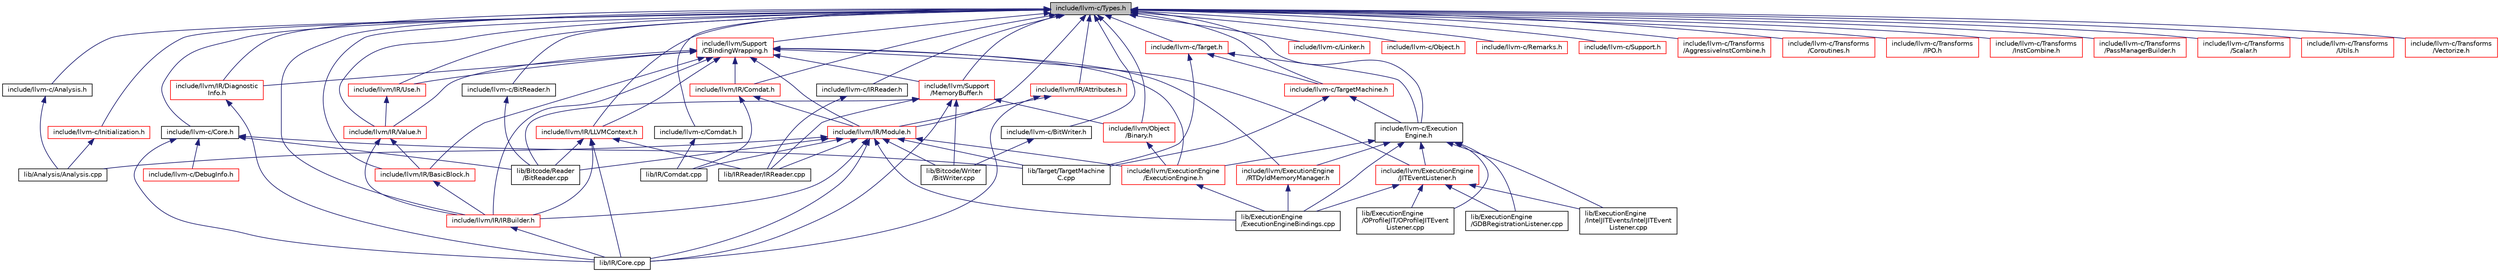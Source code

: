 digraph "include/llvm-c/Types.h"
{
 // LATEX_PDF_SIZE
  bgcolor="transparent";
  edge [fontname="Helvetica",fontsize="10",labelfontname="Helvetica",labelfontsize="10"];
  node [fontname="Helvetica",fontsize="10",shape="box"];
  Node1 [label="include/llvm-c/Types.h",height=0.2,width=0.4,color="black", fillcolor="grey75", style="filled", fontcolor="black",tooltip=" "];
  Node1 -> Node2 [dir="back",color="midnightblue",fontsize="10",style="solid",fontname="Helvetica"];
  Node2 [label="include/llvm-c/Analysis.h",height=0.2,width=0.4,color="black",URL="$llvm-c_2Analysis_8h.html",tooltip=" "];
  Node2 -> Node3 [dir="back",color="midnightblue",fontsize="10",style="solid",fontname="Helvetica"];
  Node3 [label="lib/Analysis/Analysis.cpp",height=0.2,width=0.4,color="black",URL="$Analysis_2Analysis_8cpp.html",tooltip=" "];
  Node1 -> Node4 [dir="back",color="midnightblue",fontsize="10",style="solid",fontname="Helvetica"];
  Node4 [label="include/llvm-c/BitReader.h",height=0.2,width=0.4,color="black",URL="$BitReader_8h.html",tooltip=" "];
  Node4 -> Node5 [dir="back",color="midnightblue",fontsize="10",style="solid",fontname="Helvetica"];
  Node5 [label="lib/Bitcode/Reader\l/BitReader.cpp",height=0.2,width=0.4,color="black",URL="$BitReader_8cpp.html",tooltip=" "];
  Node1 -> Node6 [dir="back",color="midnightblue",fontsize="10",style="solid",fontname="Helvetica"];
  Node6 [label="include/llvm-c/BitWriter.h",height=0.2,width=0.4,color="black",URL="$BitWriter_8h.html",tooltip=" "];
  Node6 -> Node7 [dir="back",color="midnightblue",fontsize="10",style="solid",fontname="Helvetica"];
  Node7 [label="lib/Bitcode/Writer\l/BitWriter.cpp",height=0.2,width=0.4,color="black",URL="$BitWriter_8cpp.html",tooltip=" "];
  Node1 -> Node8 [dir="back",color="midnightblue",fontsize="10",style="solid",fontname="Helvetica"];
  Node8 [label="include/llvm-c/Comdat.h",height=0.2,width=0.4,color="black",URL="$llvm-c_2Comdat_8h.html",tooltip=" "];
  Node8 -> Node9 [dir="back",color="midnightblue",fontsize="10",style="solid",fontname="Helvetica"];
  Node9 [label="lib/IR/Comdat.cpp",height=0.2,width=0.4,color="black",URL="$Comdat_8cpp.html",tooltip=" "];
  Node1 -> Node10 [dir="back",color="midnightblue",fontsize="10",style="solid",fontname="Helvetica"];
  Node10 [label="include/llvm-c/Core.h",height=0.2,width=0.4,color="black",URL="$llvm-c_2Core_8h.html",tooltip=" "];
  Node10 -> Node11 [dir="back",color="midnightblue",fontsize="10",style="solid",fontname="Helvetica"];
  Node11 [label="include/llvm-c/DebugInfo.h",height=0.2,width=0.4,color="red",URL="$llvm-c_2DebugInfo_8h.html",tooltip=" "];
  Node10 -> Node5 [dir="back",color="midnightblue",fontsize="10",style="solid",fontname="Helvetica"];
  Node10 -> Node13 [dir="back",color="midnightblue",fontsize="10",style="solid",fontname="Helvetica"];
  Node13 [label="lib/IR/Core.cpp",height=0.2,width=0.4,color="black",URL="$IR_2Core_8cpp.html",tooltip=" "];
  Node10 -> Node14 [dir="back",color="midnightblue",fontsize="10",style="solid",fontname="Helvetica"];
  Node14 [label="lib/Target/TargetMachine\lC.cpp",height=0.2,width=0.4,color="black",URL="$TargetMachineC_8cpp.html",tooltip=" "];
  Node1 -> Node15 [dir="back",color="midnightblue",fontsize="10",style="solid",fontname="Helvetica"];
  Node15 [label="include/llvm-c/Execution\lEngine.h",height=0.2,width=0.4,color="black",URL="$llvm-c_2ExecutionEngine_8h.html",tooltip=" "];
  Node15 -> Node16 [dir="back",color="midnightblue",fontsize="10",style="solid",fontname="Helvetica"];
  Node16 [label="include/llvm/ExecutionEngine\l/ExecutionEngine.h",height=0.2,width=0.4,color="red",URL="$llvm_2ExecutionEngine_2ExecutionEngine_8h.html",tooltip=" "];
  Node16 -> Node22 [dir="back",color="midnightblue",fontsize="10",style="solid",fontname="Helvetica"];
  Node22 [label="lib/ExecutionEngine\l/ExecutionEngineBindings.cpp",height=0.2,width=0.4,color="black",URL="$ExecutionEngineBindings_8cpp.html",tooltip=" "];
  Node15 -> Node31 [dir="back",color="midnightblue",fontsize="10",style="solid",fontname="Helvetica"];
  Node31 [label="include/llvm/ExecutionEngine\l/JITEventListener.h",height=0.2,width=0.4,color="red",URL="$JITEventListener_8h.html",tooltip=" "];
  Node31 -> Node22 [dir="back",color="midnightblue",fontsize="10",style="solid",fontname="Helvetica"];
  Node31 -> Node32 [dir="back",color="midnightblue",fontsize="10",style="solid",fontname="Helvetica"];
  Node32 [label="lib/ExecutionEngine\l/GDBRegistrationListener.cpp",height=0.2,width=0.4,color="black",URL="$GDBRegistrationListener_8cpp.html",tooltip=" "];
  Node31 -> Node33 [dir="back",color="midnightblue",fontsize="10",style="solid",fontname="Helvetica"];
  Node33 [label="lib/ExecutionEngine\l/IntelJITEvents/IntelJITEvent\lListener.cpp",height=0.2,width=0.4,color="black",URL="$IntelJITEventListener_8cpp.html",tooltip=" "];
  Node31 -> Node34 [dir="back",color="midnightblue",fontsize="10",style="solid",fontname="Helvetica"];
  Node34 [label="lib/ExecutionEngine\l/OProfileJIT/OProfileJITEvent\lListener.cpp",height=0.2,width=0.4,color="black",URL="$OProfileJITEventListener_8cpp.html",tooltip=" "];
  Node15 -> Node38 [dir="back",color="midnightblue",fontsize="10",style="solid",fontname="Helvetica"];
  Node38 [label="include/llvm/ExecutionEngine\l/RTDyldMemoryManager.h",height=0.2,width=0.4,color="red",URL="$RTDyldMemoryManager_8h.html",tooltip=" "];
  Node38 -> Node22 [dir="back",color="midnightblue",fontsize="10",style="solid",fontname="Helvetica"];
  Node15 -> Node22 [dir="back",color="midnightblue",fontsize="10",style="solid",fontname="Helvetica"];
  Node15 -> Node32 [dir="back",color="midnightblue",fontsize="10",style="solid",fontname="Helvetica"];
  Node15 -> Node33 [dir="back",color="midnightblue",fontsize="10",style="solid",fontname="Helvetica"];
  Node15 -> Node34 [dir="back",color="midnightblue",fontsize="10",style="solid",fontname="Helvetica"];
  Node1 -> Node62 [dir="back",color="midnightblue",fontsize="10",style="solid",fontname="Helvetica"];
  Node62 [label="include/llvm-c/IRReader.h",height=0.2,width=0.4,color="black",URL="$llvm-c_2IRReader_8h.html",tooltip=" "];
  Node62 -> Node63 [dir="back",color="midnightblue",fontsize="10",style="solid",fontname="Helvetica"];
  Node63 [label="lib/IRReader/IRReader.cpp",height=0.2,width=0.4,color="black",URL="$IRReader_8cpp.html",tooltip=" "];
  Node1 -> Node64 [dir="back",color="midnightblue",fontsize="10",style="solid",fontname="Helvetica"];
  Node64 [label="include/llvm-c/Initialization.h",height=0.2,width=0.4,color="red",URL="$Initialization_8h.html",tooltip=" "];
  Node64 -> Node3 [dir="back",color="midnightblue",fontsize="10",style="solid",fontname="Helvetica"];
  Node1 -> Node75 [dir="back",color="midnightblue",fontsize="10",style="solid",fontname="Helvetica"];
  Node75 [label="include/llvm-c/Linker.h",height=0.2,width=0.4,color="red",URL="$llvm-c_2Linker_8h.html",tooltip=" "];
  Node1 -> Node77 [dir="back",color="midnightblue",fontsize="10",style="solid",fontname="Helvetica"];
  Node77 [label="include/llvm-c/Object.h",height=0.2,width=0.4,color="red",URL="$Object_8h.html",tooltip=" "];
  Node1 -> Node80 [dir="back",color="midnightblue",fontsize="10",style="solid",fontname="Helvetica"];
  Node80 [label="include/llvm-c/Remarks.h",height=0.2,width=0.4,color="red",URL="$Remarks_8h.html",tooltip=" "];
  Node1 -> Node118 [dir="back",color="midnightblue",fontsize="10",style="solid",fontname="Helvetica"];
  Node118 [label="include/llvm-c/Support.h",height=0.2,width=0.4,color="red",URL="$llvm-c_2Support_8h.html",tooltip=" "];
  Node1 -> Node121 [dir="back",color="midnightblue",fontsize="10",style="solid",fontname="Helvetica"];
  Node121 [label="include/llvm-c/Target.h",height=0.2,width=0.4,color="red",URL="$Target_8h.html",tooltip=" "];
  Node121 -> Node15 [dir="back",color="midnightblue",fontsize="10",style="solid",fontname="Helvetica"];
  Node121 -> Node122 [dir="back",color="midnightblue",fontsize="10",style="solid",fontname="Helvetica"];
  Node122 [label="include/llvm-c/TargetMachine.h",height=0.2,width=0.4,color="red",URL="$llvm-c_2TargetMachine_8h.html",tooltip=" "];
  Node122 -> Node15 [dir="back",color="midnightblue",fontsize="10",style="solid",fontname="Helvetica"];
  Node122 -> Node14 [dir="back",color="midnightblue",fontsize="10",style="solid",fontname="Helvetica"];
  Node121 -> Node14 [dir="back",color="midnightblue",fontsize="10",style="solid",fontname="Helvetica"];
  Node1 -> Node122 [dir="back",color="midnightblue",fontsize="10",style="solid",fontname="Helvetica"];
  Node1 -> Node124 [dir="back",color="midnightblue",fontsize="10",style="solid",fontname="Helvetica"];
  Node124 [label="include/llvm-c/Transforms\l/AggressiveInstCombine.h",height=0.2,width=0.4,color="red",URL="$llvm-c_2Transforms_2AggressiveInstCombine_8h.html",tooltip=" "];
  Node1 -> Node125 [dir="back",color="midnightblue",fontsize="10",style="solid",fontname="Helvetica"];
  Node125 [label="include/llvm-c/Transforms\l/Coroutines.h",height=0.2,width=0.4,color="red",URL="$llvm-c_2Transforms_2Coroutines_8h.html",tooltip=" "];
  Node1 -> Node127 [dir="back",color="midnightblue",fontsize="10",style="solid",fontname="Helvetica"];
  Node127 [label="include/llvm-c/Transforms\l/IPO.h",height=0.2,width=0.4,color="red",URL="$llvm-c_2Transforms_2IPO_8h.html",tooltip=" "];
  Node1 -> Node128 [dir="back",color="midnightblue",fontsize="10",style="solid",fontname="Helvetica"];
  Node128 [label="include/llvm-c/Transforms\l/InstCombine.h",height=0.2,width=0.4,color="red",URL="$llvm-c_2Transforms_2InstCombine_8h.html",tooltip=" "];
  Node1 -> Node129 [dir="back",color="midnightblue",fontsize="10",style="solid",fontname="Helvetica"];
  Node129 [label="include/llvm-c/Transforms\l/PassManagerBuilder.h",height=0.2,width=0.4,color="red",URL="$llvm-c_2Transforms_2PassManagerBuilder_8h.html",tooltip=" "];
  Node1 -> Node131 [dir="back",color="midnightblue",fontsize="10",style="solid",fontname="Helvetica"];
  Node131 [label="include/llvm-c/Transforms\l/Scalar.h",height=0.2,width=0.4,color="red",URL="$llvm-c_2Transforms_2Scalar_8h.html",tooltip=" "];
  Node1 -> Node132 [dir="back",color="midnightblue",fontsize="10",style="solid",fontname="Helvetica"];
  Node132 [label="include/llvm-c/Transforms\l/Utils.h",height=0.2,width=0.4,color="red",URL="$llvm-c_2Transforms_2Utils_8h.html",tooltip=" "];
  Node1 -> Node133 [dir="back",color="midnightblue",fontsize="10",style="solid",fontname="Helvetica"];
  Node133 [label="include/llvm-c/Transforms\l/Vectorize.h",height=0.2,width=0.4,color="red",URL="$llvm-c_2Transforms_2Vectorize_8h.html",tooltip=" "];
  Node1 -> Node134 [dir="back",color="midnightblue",fontsize="10",style="solid",fontname="Helvetica"];
  Node134 [label="include/llvm/IR/Attributes.h",height=0.2,width=0.4,color="red",URL="$Attributes_8h.html",tooltip="This file contains the simple types necessary to represent the attributes associated with functions a..."];
  Node134 -> Node1769 [dir="back",color="midnightblue",fontsize="10",style="solid",fontname="Helvetica"];
  Node1769 [label="include/llvm/IR/Module.h",height=0.2,width=0.4,color="red",URL="$Module_8h.html",tooltip="Module.h This file contains the declarations for the Module class."];
  Node1769 -> Node16 [dir="back",color="midnightblue",fontsize="10",style="solid",fontname="Helvetica"];
  Node1769 -> Node1659 [dir="back",color="midnightblue",fontsize="10",style="solid",fontname="Helvetica"];
  Node1659 [label="include/llvm/IR/IRBuilder.h",height=0.2,width=0.4,color="red",URL="$IRBuilder_8h.html",tooltip=" "];
  Node1659 -> Node13 [dir="back",color="midnightblue",fontsize="10",style="solid",fontname="Helvetica"];
  Node1769 -> Node3 [dir="back",color="midnightblue",fontsize="10",style="solid",fontname="Helvetica"];
  Node1769 -> Node5 [dir="back",color="midnightblue",fontsize="10",style="solid",fontname="Helvetica"];
  Node1769 -> Node7 [dir="back",color="midnightblue",fontsize="10",style="solid",fontname="Helvetica"];
  Node1769 -> Node22 [dir="back",color="midnightblue",fontsize="10",style="solid",fontname="Helvetica"];
  Node1769 -> Node9 [dir="back",color="midnightblue",fontsize="10",style="solid",fontname="Helvetica"];
  Node1769 -> Node13 [dir="back",color="midnightblue",fontsize="10",style="solid",fontname="Helvetica"];
  Node1769 -> Node63 [dir="back",color="midnightblue",fontsize="10",style="solid",fontname="Helvetica"];
  Node1769 -> Node14 [dir="back",color="midnightblue",fontsize="10",style="solid",fontname="Helvetica"];
  Node134 -> Node13 [dir="back",color="midnightblue",fontsize="10",style="solid",fontname="Helvetica"];
  Node1 -> Node1976 [dir="back",color="midnightblue",fontsize="10",style="solid",fontname="Helvetica"];
  Node1976 [label="include/llvm/IR/BasicBlock.h",height=0.2,width=0.4,color="red",URL="$BasicBlock_8h.html",tooltip=" "];
  Node1976 -> Node1659 [dir="back",color="midnightblue",fontsize="10",style="solid",fontname="Helvetica"];
  Node1 -> Node1983 [dir="back",color="midnightblue",fontsize="10",style="solid",fontname="Helvetica"];
  Node1983 [label="include/llvm/IR/Comdat.h",height=0.2,width=0.4,color="red",URL="$llvm_2IR_2Comdat_8h.html",tooltip="This file contains the declaration of the Comdat class, which represents a single COMDAT in LLVM."];
  Node1983 -> Node1769 [dir="back",color="midnightblue",fontsize="10",style="solid",fontname="Helvetica"];
  Node1983 -> Node9 [dir="back",color="midnightblue",fontsize="10",style="solid",fontname="Helvetica"];
  Node1 -> Node1984 [dir="back",color="midnightblue",fontsize="10",style="solid",fontname="Helvetica"];
  Node1984 [label="include/llvm/IR/Diagnostic\lInfo.h",height=0.2,width=0.4,color="red",URL="$DiagnosticInfo_8h.html",tooltip=" "];
  Node1984 -> Node13 [dir="back",color="midnightblue",fontsize="10",style="solid",fontname="Helvetica"];
  Node1 -> Node1659 [dir="back",color="midnightblue",fontsize="10",style="solid",fontname="Helvetica"];
  Node1 -> Node1987 [dir="back",color="midnightblue",fontsize="10",style="solid",fontname="Helvetica"];
  Node1987 [label="include/llvm/IR/LLVMContext.h",height=0.2,width=0.4,color="red",URL="$LLVMContext_8h.html",tooltip=" "];
  Node1987 -> Node1659 [dir="back",color="midnightblue",fontsize="10",style="solid",fontname="Helvetica"];
  Node1987 -> Node5 [dir="back",color="midnightblue",fontsize="10",style="solid",fontname="Helvetica"];
  Node1987 -> Node13 [dir="back",color="midnightblue",fontsize="10",style="solid",fontname="Helvetica"];
  Node1987 -> Node63 [dir="back",color="midnightblue",fontsize="10",style="solid",fontname="Helvetica"];
  Node1 -> Node1769 [dir="back",color="midnightblue",fontsize="10",style="solid",fontname="Helvetica"];
  Node1 -> Node2023 [dir="back",color="midnightblue",fontsize="10",style="solid",fontname="Helvetica"];
  Node2023 [label="include/llvm/IR/Use.h",height=0.2,width=0.4,color="red",URL="$Use_8h.html",tooltip="This defines the Use class."];
  Node2023 -> Node2063 [dir="back",color="midnightblue",fontsize="10",style="solid",fontname="Helvetica"];
  Node2063 [label="include/llvm/IR/Value.h",height=0.2,width=0.4,color="red",URL="$Value_8h.html",tooltip=" "];
  Node2063 -> Node1976 [dir="back",color="midnightblue",fontsize="10",style="solid",fontname="Helvetica"];
  Node2063 -> Node1659 [dir="back",color="midnightblue",fontsize="10",style="solid",fontname="Helvetica"];
  Node1 -> Node2063 [dir="back",color="midnightblue",fontsize="10",style="solid",fontname="Helvetica"];
  Node1 -> Node2072 [dir="back",color="midnightblue",fontsize="10",style="solid",fontname="Helvetica"];
  Node2072 [label="include/llvm/Object\l/Binary.h",height=0.2,width=0.4,color="red",URL="$Binary_8h.html",tooltip=" "];
  Node2072 -> Node16 [dir="back",color="midnightblue",fontsize="10",style="solid",fontname="Helvetica"];
  Node1 -> Node2162 [dir="back",color="midnightblue",fontsize="10",style="solid",fontname="Helvetica"];
  Node2162 [label="include/llvm/Support\l/CBindingWrapping.h",height=0.2,width=0.4,color="red",URL="$CBindingWrapping_8h.html",tooltip=" "];
  Node2162 -> Node16 [dir="back",color="midnightblue",fontsize="10",style="solid",fontname="Helvetica"];
  Node2162 -> Node31 [dir="back",color="midnightblue",fontsize="10",style="solid",fontname="Helvetica"];
  Node2162 -> Node38 [dir="back",color="midnightblue",fontsize="10",style="solid",fontname="Helvetica"];
  Node2162 -> Node1976 [dir="back",color="midnightblue",fontsize="10",style="solid",fontname="Helvetica"];
  Node2162 -> Node1983 [dir="back",color="midnightblue",fontsize="10",style="solid",fontname="Helvetica"];
  Node2162 -> Node1984 [dir="back",color="midnightblue",fontsize="10",style="solid",fontname="Helvetica"];
  Node2162 -> Node1659 [dir="back",color="midnightblue",fontsize="10",style="solid",fontname="Helvetica"];
  Node2162 -> Node1987 [dir="back",color="midnightblue",fontsize="10",style="solid",fontname="Helvetica"];
  Node2162 -> Node1769 [dir="back",color="midnightblue",fontsize="10",style="solid",fontname="Helvetica"];
  Node2162 -> Node2023 [dir="back",color="midnightblue",fontsize="10",style="solid",fontname="Helvetica"];
  Node2162 -> Node2063 [dir="back",color="midnightblue",fontsize="10",style="solid",fontname="Helvetica"];
  Node2162 -> Node2224 [dir="back",color="midnightblue",fontsize="10",style="solid",fontname="Helvetica"];
  Node2224 [label="include/llvm/Support\l/MemoryBuffer.h",height=0.2,width=0.4,color="red",URL="$MemoryBuffer_8h.html",tooltip=" "];
  Node2224 -> Node2072 [dir="back",color="midnightblue",fontsize="10",style="solid",fontname="Helvetica"];
  Node2224 -> Node5 [dir="back",color="midnightblue",fontsize="10",style="solid",fontname="Helvetica"];
  Node2224 -> Node7 [dir="back",color="midnightblue",fontsize="10",style="solid",fontname="Helvetica"];
  Node2224 -> Node13 [dir="back",color="midnightblue",fontsize="10",style="solid",fontname="Helvetica"];
  Node2224 -> Node63 [dir="back",color="midnightblue",fontsize="10",style="solid",fontname="Helvetica"];
  Node1 -> Node2224 [dir="back",color="midnightblue",fontsize="10",style="solid",fontname="Helvetica"];
}
